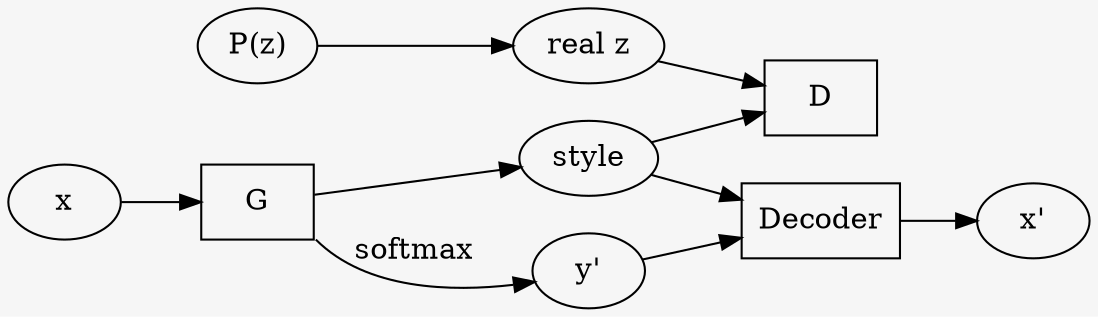 digraph {
    rankdir=LR;
    bgcolor="#f6f6f6";
    "P(z)" -> "real z" -> D;
    x -> G -> style
    G:se -> "y'" [label=softmax];
    {style "y'" } -> Decoder -> "x'";
    style -> D;
    G [shape=rect];
    D [shape=rect];
    Decoder [shape=rect];
}
